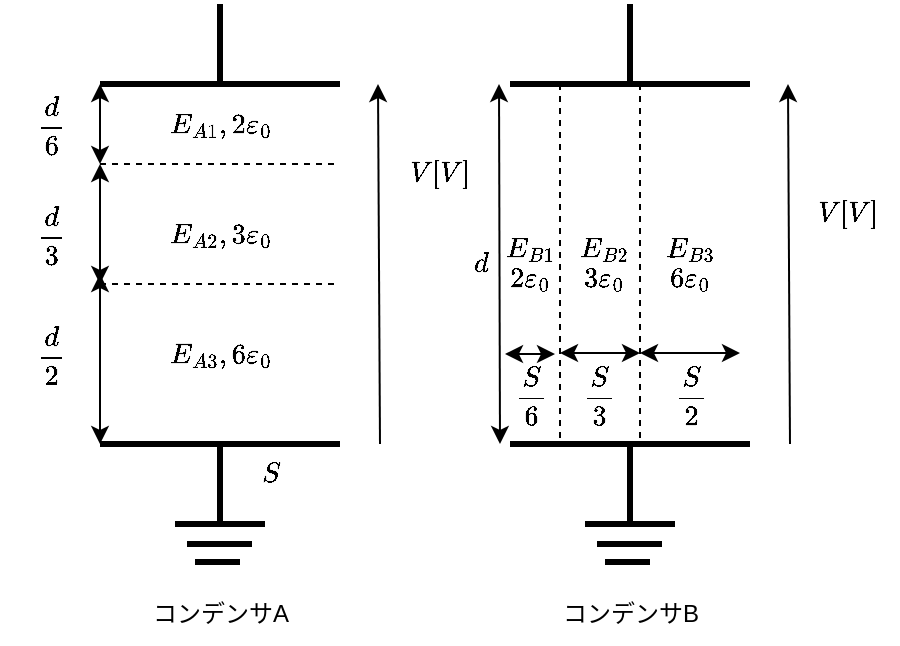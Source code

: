 <mxfile>
    <diagram id="owN6TN-8HQkf8d8c5fZk" name="ページ1">
        <mxGraphModel dx="1318" dy="511" grid="1" gridSize="10" guides="1" tooltips="1" connect="1" arrows="1" fold="1" page="1" pageScale="1" pageWidth="827" pageHeight="1169" math="1" shadow="0">
            <root>
                <mxCell id="0"/>
                <mxCell id="1" parent="0"/>
                <mxCell id="8" value="" style="endArrow=none;html=1;strokeWidth=3;" parent="1" edge="1">
                    <mxGeometry width="50" height="50" relative="1" as="geometry">
                        <mxPoint x="40" y="160" as="sourcePoint"/>
                        <mxPoint x="160" y="160" as="targetPoint"/>
                    </mxGeometry>
                </mxCell>
                <mxCell id="11" value="`V[V]`" style="text;html=1;align=center;verticalAlign=middle;resizable=0;points=[];autosize=1;strokeColor=none;fillColor=none;" parent="1" vertex="1">
                    <mxGeometry x="185" y="190" width="50" height="30" as="geometry"/>
                </mxCell>
                <mxCell id="13" value="" style="endArrow=classic;html=1;" parent="1" edge="1">
                    <mxGeometry width="50" height="50" relative="1" as="geometry">
                        <mxPoint x="180" y="340" as="sourcePoint"/>
                        <mxPoint x="179" y="160" as="targetPoint"/>
                    </mxGeometry>
                </mxCell>
                <mxCell id="14" value="コンデンサA" style="text;html=1;align=center;verticalAlign=middle;resizable=0;points=[];autosize=1;strokeColor=none;fillColor=none;" parent="1" vertex="1">
                    <mxGeometry x="55" y="410" width="90" height="30" as="geometry"/>
                </mxCell>
                <mxCell id="17" value="" style="endArrow=none;html=1;strokeWidth=3;" edge="1" parent="1">
                    <mxGeometry width="50" height="50" relative="1" as="geometry">
                        <mxPoint x="40" y="340" as="sourcePoint"/>
                        <mxPoint x="160" y="340" as="targetPoint"/>
                    </mxGeometry>
                </mxCell>
                <mxCell id="18" value="" style="endArrow=none;html=1;strokeWidth=3;" edge="1" parent="1">
                    <mxGeometry width="50" height="50" relative="1" as="geometry">
                        <mxPoint x="77.5" y="380" as="sourcePoint"/>
                        <mxPoint x="122.5" y="380" as="targetPoint"/>
                    </mxGeometry>
                </mxCell>
                <mxCell id="19" value="" style="endArrow=none;html=1;strokeWidth=3;" edge="1" parent="1">
                    <mxGeometry width="50" height="50" relative="1" as="geometry">
                        <mxPoint x="100" y="160" as="sourcePoint"/>
                        <mxPoint x="100" y="120" as="targetPoint"/>
                    </mxGeometry>
                </mxCell>
                <mxCell id="20" value="" style="endArrow=none;html=1;strokeWidth=3;" edge="1" parent="1">
                    <mxGeometry width="50" height="50" relative="1" as="geometry">
                        <mxPoint x="100" y="380" as="sourcePoint"/>
                        <mxPoint x="100" y="340" as="targetPoint"/>
                    </mxGeometry>
                </mxCell>
                <mxCell id="21" value="" style="endArrow=none;dashed=1;html=1;strokeWidth=1;" edge="1" parent="1">
                    <mxGeometry width="50" height="50" relative="1" as="geometry">
                        <mxPoint x="40" y="200" as="sourcePoint"/>
                        <mxPoint x="160" y="200" as="targetPoint"/>
                    </mxGeometry>
                </mxCell>
                <mxCell id="22" value="" style="endArrow=none;dashed=1;html=1;strokeWidth=1;" edge="1" parent="1">
                    <mxGeometry width="50" height="50" relative="1" as="geometry">
                        <mxPoint x="40" y="260" as="sourcePoint"/>
                        <mxPoint x="160" y="260" as="targetPoint"/>
                    </mxGeometry>
                </mxCell>
                <mxCell id="23" value="" style="endArrow=classic;startArrow=classic;html=1;strokeWidth=1;" edge="1" parent="1">
                    <mxGeometry width="50" height="50" relative="1" as="geometry">
                        <mxPoint x="40" y="200" as="sourcePoint"/>
                        <mxPoint x="40" y="160" as="targetPoint"/>
                    </mxGeometry>
                </mxCell>
                <mxCell id="24" value="" style="endArrow=classic;startArrow=classic;html=1;strokeWidth=1;" edge="1" parent="1">
                    <mxGeometry width="50" height="50" relative="1" as="geometry">
                        <mxPoint x="40" y="260" as="sourcePoint"/>
                        <mxPoint x="40" y="200" as="targetPoint"/>
                    </mxGeometry>
                </mxCell>
                <mxCell id="25" value="" style="endArrow=classic;startArrow=classic;html=1;strokeWidth=1;" edge="1" parent="1">
                    <mxGeometry width="50" height="50" relative="1" as="geometry">
                        <mxPoint x="40" y="340" as="sourcePoint"/>
                        <mxPoint x="40" y="255" as="targetPoint"/>
                    </mxGeometry>
                </mxCell>
                <mxCell id="26" value="`d/6`" style="text;html=1;align=center;verticalAlign=middle;resizable=0;points=[];autosize=1;strokeColor=none;fillColor=none;" vertex="1" parent="1">
                    <mxGeometry x="-10" y="165" width="50" height="30" as="geometry"/>
                </mxCell>
                <mxCell id="27" value="`d/3`" style="text;html=1;align=center;verticalAlign=middle;resizable=0;points=[];autosize=1;strokeColor=none;fillColor=none;" vertex="1" parent="1">
                    <mxGeometry x="-10" y="220" width="50" height="30" as="geometry"/>
                </mxCell>
                <mxCell id="28" value="`d/2`" style="text;html=1;align=center;verticalAlign=middle;resizable=0;points=[];autosize=1;strokeColor=none;fillColor=none;" vertex="1" parent="1">
                    <mxGeometry x="-10" y="280" width="50" height="30" as="geometry"/>
                </mxCell>
                <mxCell id="29" value="`E_{A1}, 2\epsilon_0`" style="text;html=1;align=center;verticalAlign=middle;resizable=0;points=[];autosize=1;strokeColor=none;fillColor=none;" vertex="1" parent="1">
                    <mxGeometry x="30" y="165" width="140" height="30" as="geometry"/>
                </mxCell>
                <mxCell id="30" value="`E_{A2}, 3\epsilon_0`" style="text;html=1;align=center;verticalAlign=middle;resizable=0;points=[];autosize=1;strokeColor=none;fillColor=none;" vertex="1" parent="1">
                    <mxGeometry x="30" y="220" width="140" height="30" as="geometry"/>
                </mxCell>
                <mxCell id="31" value="`E_{A3}, 6\epsilon_0`" style="text;html=1;align=center;verticalAlign=middle;resizable=0;points=[];autosize=1;strokeColor=none;fillColor=none;" vertex="1" parent="1">
                    <mxGeometry x="30" y="280" width="140" height="30" as="geometry"/>
                </mxCell>
                <mxCell id="32" value="" style="endArrow=none;html=1;strokeWidth=3;" edge="1" parent="1">
                    <mxGeometry width="50" height="50" relative="1" as="geometry">
                        <mxPoint x="87.5" y="399" as="sourcePoint"/>
                        <mxPoint x="110" y="399" as="targetPoint"/>
                    </mxGeometry>
                </mxCell>
                <mxCell id="33" value="" style="endArrow=none;html=1;strokeWidth=3;" edge="1" parent="1">
                    <mxGeometry width="50" height="50" relative="1" as="geometry">
                        <mxPoint x="83.5" y="390" as="sourcePoint"/>
                        <mxPoint x="116" y="390" as="targetPoint"/>
                    </mxGeometry>
                </mxCell>
                <mxCell id="34" value="" style="endArrow=none;html=1;strokeWidth=3;" edge="1" parent="1">
                    <mxGeometry width="50" height="50" relative="1" as="geometry">
                        <mxPoint x="245" y="160" as="sourcePoint"/>
                        <mxPoint x="365" y="160" as="targetPoint"/>
                    </mxGeometry>
                </mxCell>
                <mxCell id="35" value="" style="endArrow=classic;html=1;" edge="1" parent="1">
                    <mxGeometry width="50" height="50" relative="1" as="geometry">
                        <mxPoint x="385" y="340" as="sourcePoint"/>
                        <mxPoint x="384" y="160" as="targetPoint"/>
                    </mxGeometry>
                </mxCell>
                <mxCell id="36" value="" style="endArrow=none;html=1;strokeWidth=3;" edge="1" parent="1">
                    <mxGeometry width="50" height="50" relative="1" as="geometry">
                        <mxPoint x="245" y="340" as="sourcePoint"/>
                        <mxPoint x="365" y="340" as="targetPoint"/>
                    </mxGeometry>
                </mxCell>
                <mxCell id="37" value="" style="endArrow=none;html=1;strokeWidth=3;" edge="1" parent="1">
                    <mxGeometry width="50" height="50" relative="1" as="geometry">
                        <mxPoint x="282.5" y="380" as="sourcePoint"/>
                        <mxPoint x="327.5" y="380" as="targetPoint"/>
                    </mxGeometry>
                </mxCell>
                <mxCell id="38" value="" style="endArrow=none;html=1;strokeWidth=3;" edge="1" parent="1">
                    <mxGeometry width="50" height="50" relative="1" as="geometry">
                        <mxPoint x="305" y="160" as="sourcePoint"/>
                        <mxPoint x="305" y="120" as="targetPoint"/>
                    </mxGeometry>
                </mxCell>
                <mxCell id="39" value="" style="endArrow=none;html=1;strokeWidth=3;" edge="1" parent="1">
                    <mxGeometry width="50" height="50" relative="1" as="geometry">
                        <mxPoint x="305" y="380" as="sourcePoint"/>
                        <mxPoint x="305" y="340" as="targetPoint"/>
                    </mxGeometry>
                </mxCell>
                <mxCell id="41" value="" style="endArrow=none;dashed=1;html=1;strokeWidth=1;" edge="1" parent="1">
                    <mxGeometry width="50" height="50" relative="1" as="geometry">
                        <mxPoint x="270" y="160" as="sourcePoint"/>
                        <mxPoint x="270" y="340" as="targetPoint"/>
                    </mxGeometry>
                </mxCell>
                <mxCell id="42" value="" style="endArrow=classic;startArrow=classic;html=1;strokeWidth=1;" edge="1" parent="1">
                    <mxGeometry width="50" height="50" relative="1" as="geometry">
                        <mxPoint x="240" y="340" as="sourcePoint"/>
                        <mxPoint x="239.5" y="160" as="targetPoint"/>
                    </mxGeometry>
                </mxCell>
                <mxCell id="43" value="" style="endArrow=classic;startArrow=classic;html=1;strokeWidth=1;" edge="1" parent="1">
                    <mxGeometry width="50" height="50" relative="1" as="geometry">
                        <mxPoint x="242.5" y="295" as="sourcePoint"/>
                        <mxPoint x="267.5" y="295" as="targetPoint"/>
                    </mxGeometry>
                </mxCell>
                <mxCell id="44" value="" style="endArrow=classic;startArrow=classic;html=1;strokeWidth=1;" edge="1" parent="1">
                    <mxGeometry width="50" height="50" relative="1" as="geometry">
                        <mxPoint x="310" y="294.5" as="sourcePoint"/>
                        <mxPoint x="360" y="294.5" as="targetPoint"/>
                    </mxGeometry>
                </mxCell>
                <mxCell id="45" value="`E_{B1}`&lt;br&gt;`2\epsilon_0`" style="text;html=1;align=center;verticalAlign=middle;resizable=0;points=[];autosize=1;strokeColor=none;fillColor=none;" vertex="1" parent="1">
                    <mxGeometry x="210" y="230" width="90" height="40" as="geometry"/>
                </mxCell>
                <mxCell id="48" value="" style="endArrow=none;html=1;strokeWidth=3;" edge="1" parent="1">
                    <mxGeometry width="50" height="50" relative="1" as="geometry">
                        <mxPoint x="292.5" y="399" as="sourcePoint"/>
                        <mxPoint x="315" y="399" as="targetPoint"/>
                    </mxGeometry>
                </mxCell>
                <mxCell id="49" value="" style="endArrow=none;html=1;strokeWidth=3;" edge="1" parent="1">
                    <mxGeometry width="50" height="50" relative="1" as="geometry">
                        <mxPoint x="288.5" y="390" as="sourcePoint"/>
                        <mxPoint x="321" y="390" as="targetPoint"/>
                    </mxGeometry>
                </mxCell>
                <mxCell id="67" value="`V[V]`" style="text;html=1;align=center;verticalAlign=middle;resizable=0;points=[];autosize=1;strokeColor=none;fillColor=none;" vertex="1" parent="1">
                    <mxGeometry x="389" y="210" width="50" height="30" as="geometry"/>
                </mxCell>
                <mxCell id="68" value="" style="endArrow=none;dashed=1;html=1;strokeWidth=1;" edge="1" parent="1">
                    <mxGeometry width="50" height="50" relative="1" as="geometry">
                        <mxPoint x="310" y="160" as="sourcePoint"/>
                        <mxPoint x="310" y="340" as="targetPoint"/>
                    </mxGeometry>
                </mxCell>
                <mxCell id="69" value="`E_{B2}`&lt;br&gt;`3\epsilon_0`" style="text;html=1;align=center;verticalAlign=middle;resizable=0;points=[];autosize=1;strokeColor=none;fillColor=none;" vertex="1" parent="1">
                    <mxGeometry x="247" y="230" width="90" height="40" as="geometry"/>
                </mxCell>
                <mxCell id="70" value="`E_{B3}`&lt;br&gt;`6\epsilon_0`" style="text;html=1;align=center;verticalAlign=middle;resizable=0;points=[];autosize=1;strokeColor=none;fillColor=none;" vertex="1" parent="1">
                    <mxGeometry x="290" y="230" width="90" height="40" as="geometry"/>
                </mxCell>
                <mxCell id="71" value="`d`" style="text;html=1;align=center;verticalAlign=middle;resizable=0;points=[];autosize=1;strokeColor=none;fillColor=none;" vertex="1" parent="1">
                    <mxGeometry x="210" y="235" width="40" height="30" as="geometry"/>
                </mxCell>
                <mxCell id="72" value="`S`" style="text;html=1;align=center;verticalAlign=middle;resizable=0;points=[];autosize=1;strokeColor=none;fillColor=none;" vertex="1" parent="1">
                    <mxGeometry x="105" y="340" width="40" height="30" as="geometry"/>
                </mxCell>
                <mxCell id="73" value="" style="endArrow=classic;startArrow=classic;html=1;strokeWidth=1;" edge="1" parent="1">
                    <mxGeometry width="50" height="50" relative="1" as="geometry">
                        <mxPoint x="270" y="294.5" as="sourcePoint"/>
                        <mxPoint x="310" y="294.5" as="targetPoint"/>
                    </mxGeometry>
                </mxCell>
                <mxCell id="74" value="`S/6`" style="text;html=1;align=center;verticalAlign=middle;resizable=0;points=[];autosize=1;strokeColor=none;fillColor=none;" vertex="1" parent="1">
                    <mxGeometry x="230" y="300" width="50" height="30" as="geometry"/>
                </mxCell>
                <mxCell id="76" value="`S/3`" style="text;html=1;align=center;verticalAlign=middle;resizable=0;points=[];autosize=1;strokeColor=none;fillColor=none;" vertex="1" parent="1">
                    <mxGeometry x="264" y="300" width="50" height="30" as="geometry"/>
                </mxCell>
                <mxCell id="77" value="`S/2`" style="text;html=1;align=center;verticalAlign=middle;resizable=0;points=[];autosize=1;strokeColor=none;fillColor=none;" vertex="1" parent="1">
                    <mxGeometry x="310" y="300" width="50" height="30" as="geometry"/>
                </mxCell>
                <mxCell id="78" value="コンデンサB" style="text;html=1;align=center;verticalAlign=middle;resizable=0;points=[];autosize=1;strokeColor=none;fillColor=none;" vertex="1" parent="1">
                    <mxGeometry x="260" y="410" width="90" height="30" as="geometry"/>
                </mxCell>
            </root>
        </mxGraphModel>
    </diagram>
</mxfile>